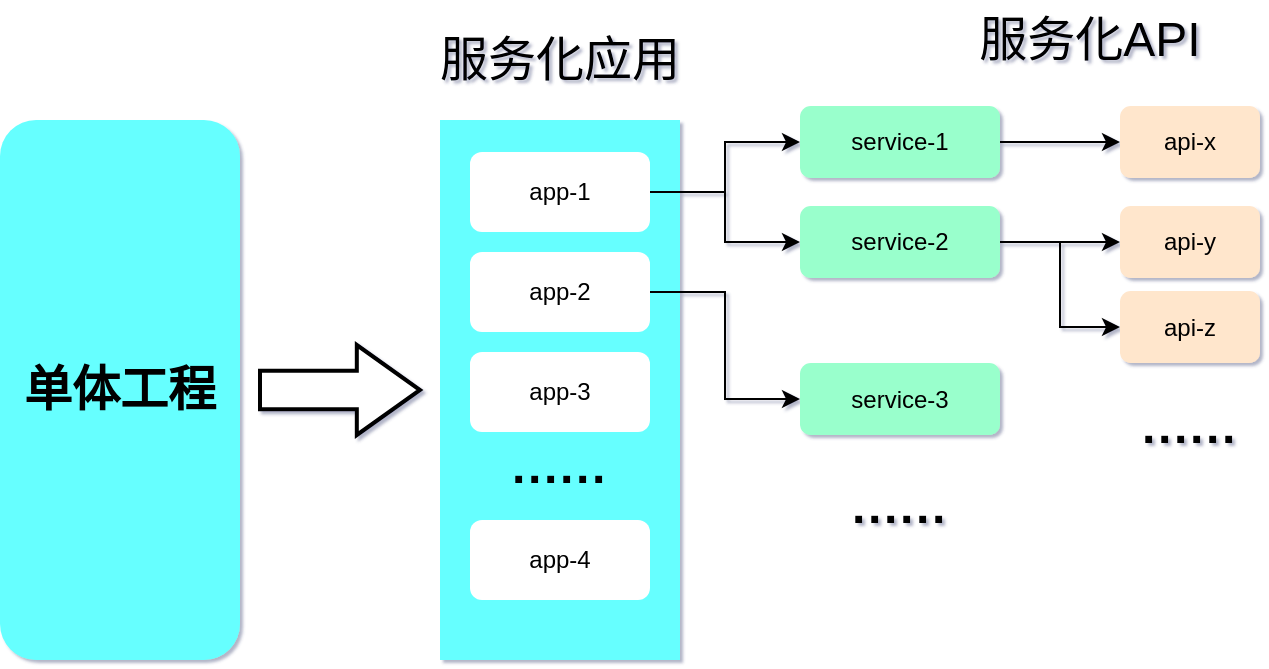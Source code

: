 <mxfile version="24.5.5" type="github">
  <diagram name="第 1 页" id="9ap33cPlft10K6oumX3_">
    <mxGraphModel dx="1356" dy="786" grid="1" gridSize="10" guides="1" tooltips="1" connect="1" arrows="1" fold="1" page="1" pageScale="1" pageWidth="1920" pageHeight="1200" background="none" math="0" shadow="1">
      <root>
        <mxCell id="0" />
        <mxCell id="1" parent="0" />
        <mxCell id="rnnV2Wn77IljhFdbSdpm-1" value="" style="rounded=0;whiteSpace=wrap;html=1;fillColor=#66FFFF;shadow=0;labelBorderColor=none;strokeColor=none;" vertex="1" parent="1">
          <mxGeometry x="320" y="190" width="120" height="270" as="geometry" />
        </mxCell>
        <mxCell id="rnnV2Wn77IljhFdbSdpm-2" value="&lt;font style=&quot;font-size: 24px;&quot;&gt;&lt;b style&gt;单体工程&lt;/b&gt;&lt;/font&gt;" style="rounded=1;whiteSpace=wrap;html=1;fillColor=#66FFFF;labelBorderColor=#66FFFF;strokeColor=none;" vertex="1" parent="1">
          <mxGeometry x="100" y="190" width="120" height="270" as="geometry" />
        </mxCell>
        <mxCell id="rnnV2Wn77IljhFdbSdpm-3" value="" style="shape=mxgraph.flowchart.transfer;whiteSpace=wrap;html=1;fillColor=#ffffff;strokeColor=#000000;strokeWidth=2" vertex="1" parent="1">
          <mxGeometry x="230" y="302.5" width="80" height="45" as="geometry" />
        </mxCell>
        <mxCell id="rnnV2Wn77IljhFdbSdpm-4" style="edgeStyle=orthogonalEdgeStyle;rounded=0;orthogonalLoop=1;jettySize=auto;html=1;entryX=0;entryY=0.5;entryDx=0;entryDy=0;strokeColor=#000000;" edge="1" parent="1" source="rnnV2Wn77IljhFdbSdpm-6" target="rnnV2Wn77IljhFdbSdpm-13">
          <mxGeometry relative="1" as="geometry" />
        </mxCell>
        <mxCell id="rnnV2Wn77IljhFdbSdpm-5" style="edgeStyle=orthogonalEdgeStyle;rounded=0;orthogonalLoop=1;jettySize=auto;html=1;entryX=0;entryY=0.5;entryDx=0;entryDy=0;strokeColor=#000000;" edge="1" parent="1" source="rnnV2Wn77IljhFdbSdpm-6" target="rnnV2Wn77IljhFdbSdpm-16">
          <mxGeometry relative="1" as="geometry" />
        </mxCell>
        <mxCell id="rnnV2Wn77IljhFdbSdpm-6" value="app-1" style="rounded=1;whiteSpace=wrap;html=1;strokeColor=none;" vertex="1" parent="1">
          <mxGeometry x="335" y="206" width="90" height="40" as="geometry" />
        </mxCell>
        <mxCell id="rnnV2Wn77IljhFdbSdpm-7" style="edgeStyle=orthogonalEdgeStyle;rounded=0;orthogonalLoop=1;jettySize=auto;html=1;exitX=1;exitY=0.5;exitDx=0;exitDy=0;entryX=0;entryY=0.5;entryDx=0;entryDy=0;strokeColor=#000000;" edge="1" parent="1" source="rnnV2Wn77IljhFdbSdpm-8" target="rnnV2Wn77IljhFdbSdpm-17">
          <mxGeometry relative="1" as="geometry" />
        </mxCell>
        <mxCell id="rnnV2Wn77IljhFdbSdpm-8" value="app-2" style="rounded=1;whiteSpace=wrap;html=1;strokeColor=none;" vertex="1" parent="1">
          <mxGeometry x="335" y="256" width="90" height="40" as="geometry" />
        </mxCell>
        <mxCell id="rnnV2Wn77IljhFdbSdpm-9" value="app-3" style="rounded=1;whiteSpace=wrap;html=1;strokeColor=none;" vertex="1" parent="1">
          <mxGeometry x="335" y="306" width="90" height="40" as="geometry" />
        </mxCell>
        <mxCell id="rnnV2Wn77IljhFdbSdpm-10" value="app-4" style="rounded=1;whiteSpace=wrap;html=1;strokeColor=none;" vertex="1" parent="1">
          <mxGeometry x="335" y="390" width="90" height="40" as="geometry" />
        </mxCell>
        <mxCell id="rnnV2Wn77IljhFdbSdpm-11" value="&lt;b&gt;&lt;font style=&quot;font-size: 24px;&quot;&gt;······&lt;/font&gt;&lt;/b&gt;" style="text;html=1;strokeColor=none;fillColor=none;align=center;verticalAlign=middle;whiteSpace=wrap;rounded=0;" vertex="1" parent="1">
          <mxGeometry x="360" y="360" width="40" height="20" as="geometry" />
        </mxCell>
        <mxCell id="rnnV2Wn77IljhFdbSdpm-12" style="edgeStyle=orthogonalEdgeStyle;rounded=0;orthogonalLoop=1;jettySize=auto;html=1;exitX=1;exitY=0.5;exitDx=0;exitDy=0;entryX=0;entryY=0.5;entryDx=0;entryDy=0;strokeColor=#000000;" edge="1" parent="1" source="rnnV2Wn77IljhFdbSdpm-13" target="rnnV2Wn77IljhFdbSdpm-18">
          <mxGeometry relative="1" as="geometry" />
        </mxCell>
        <mxCell id="rnnV2Wn77IljhFdbSdpm-13" value="service-1" style="rounded=1;whiteSpace=wrap;html=1;fillColor=#99FFCC;strokeColor=none;" vertex="1" parent="1">
          <mxGeometry x="500" y="183" width="100" height="36" as="geometry" />
        </mxCell>
        <mxCell id="rnnV2Wn77IljhFdbSdpm-14" style="edgeStyle=orthogonalEdgeStyle;rounded=0;orthogonalLoop=1;jettySize=auto;html=1;exitX=1;exitY=0.5;exitDx=0;exitDy=0;entryX=0;entryY=0.5;entryDx=0;entryDy=0;strokeColor=#000000;" edge="1" parent="1" source="rnnV2Wn77IljhFdbSdpm-16" target="rnnV2Wn77IljhFdbSdpm-19">
          <mxGeometry relative="1" as="geometry" />
        </mxCell>
        <mxCell id="rnnV2Wn77IljhFdbSdpm-15" style="edgeStyle=orthogonalEdgeStyle;rounded=0;orthogonalLoop=1;jettySize=auto;html=1;entryX=0;entryY=0.5;entryDx=0;entryDy=0;strokeColor=#000000;" edge="1" parent="1" source="rnnV2Wn77IljhFdbSdpm-16" target="rnnV2Wn77IljhFdbSdpm-20">
          <mxGeometry relative="1" as="geometry" />
        </mxCell>
        <mxCell id="rnnV2Wn77IljhFdbSdpm-16" value="service-2" style="rounded=1;whiteSpace=wrap;html=1;fillColor=#99FFCC;strokeColor=none;" vertex="1" parent="1">
          <mxGeometry x="500" y="233" width="100" height="36" as="geometry" />
        </mxCell>
        <mxCell id="rnnV2Wn77IljhFdbSdpm-17" value="service-3" style="rounded=1;whiteSpace=wrap;html=1;fillColor=#99FFCC;strokeColor=none;" vertex="1" parent="1">
          <mxGeometry x="500" y="311.5" width="100" height="36" as="geometry" />
        </mxCell>
        <mxCell id="rnnV2Wn77IljhFdbSdpm-18" value="api-x" style="rounded=1;whiteSpace=wrap;html=1;fillColor=#FFE6CC;strokeColor=none;" vertex="1" parent="1">
          <mxGeometry x="660" y="183" width="70" height="36" as="geometry" />
        </mxCell>
        <mxCell id="rnnV2Wn77IljhFdbSdpm-19" value="api-y" style="rounded=1;whiteSpace=wrap;html=1;fillColor=#FFE6CC;strokeColor=none;" vertex="1" parent="1">
          <mxGeometry x="660" y="233" width="70" height="36" as="geometry" />
        </mxCell>
        <mxCell id="rnnV2Wn77IljhFdbSdpm-20" value="api-z" style="rounded=1;whiteSpace=wrap;html=1;fillColor=#FFE6CC;strokeColor=none;" vertex="1" parent="1">
          <mxGeometry x="660" y="275.5" width="70" height="36" as="geometry" />
        </mxCell>
        <mxCell id="rnnV2Wn77IljhFdbSdpm-21" value="&lt;b&gt;&lt;font style=&quot;font-size: 24px;&quot;&gt;······&lt;/font&gt;&lt;/b&gt;" style="text;html=1;strokeColor=none;fillColor=none;align=center;verticalAlign=middle;whiteSpace=wrap;rounded=0;" vertex="1" parent="1">
          <mxGeometry x="530" y="380" width="40" height="20" as="geometry" />
        </mxCell>
        <mxCell id="rnnV2Wn77IljhFdbSdpm-22" value="&lt;b&gt;&lt;font style=&quot;font-size: 24px;&quot;&gt;······&lt;/font&gt;&lt;/b&gt;" style="text;html=1;strokeColor=none;fillColor=none;align=center;verticalAlign=middle;whiteSpace=wrap;rounded=0;" vertex="1" parent="1">
          <mxGeometry x="675" y="340" width="40" height="20" as="geometry" />
        </mxCell>
        <mxCell id="rnnV2Wn77IljhFdbSdpm-23" value="&lt;font style=&quot;font-size: 24px;&quot;&gt;服务化应用&lt;/font&gt;" style="text;html=1;strokeColor=none;fillColor=none;align=center;verticalAlign=middle;whiteSpace=wrap;rounded=0;" vertex="1" parent="1">
          <mxGeometry x="315" y="140" width="130" height="40" as="geometry" />
        </mxCell>
        <mxCell id="rnnV2Wn77IljhFdbSdpm-24" value="&lt;font style=&quot;font-size: 24px;&quot;&gt;服务化API&lt;/font&gt;" style="text;html=1;strokeColor=none;fillColor=none;align=center;verticalAlign=middle;whiteSpace=wrap;rounded=0;" vertex="1" parent="1">
          <mxGeometry x="580" y="130" width="130" height="40" as="geometry" />
        </mxCell>
      </root>
    </mxGraphModel>
  </diagram>
</mxfile>
